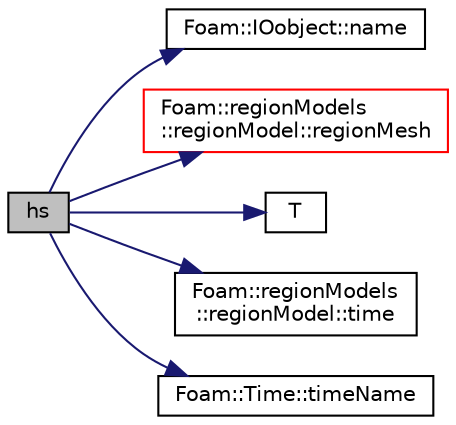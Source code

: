 digraph "hs"
{
  bgcolor="transparent";
  edge [fontname="Helvetica",fontsize="10",labelfontname="Helvetica",labelfontsize="10"];
  node [fontname="Helvetica",fontsize="10",shape=record];
  rankdir="LR";
  Node1070 [label="hs",height=0.2,width=0.4,color="black", fillcolor="grey75", style="filled", fontcolor="black"];
  Node1070 -> Node1071 [color="midnightblue",fontsize="10",style="solid",fontname="Helvetica"];
  Node1071 [label="Foam::IOobject::name",height=0.2,width=0.4,color="black",URL="$a27249.html#acc80e00a8ac919288fb55bd14cc88bf6",tooltip="Return name. "];
  Node1070 -> Node1072 [color="midnightblue",fontsize="10",style="solid",fontname="Helvetica"];
  Node1072 [label="Foam::regionModels\l::regionModel::regionMesh",height=0.2,width=0.4,color="red",URL="$a30073.html#a89a37969c20983ee143c612486ce5313",tooltip="Return the region mesh database. "];
  Node1070 -> Node1124 [color="midnightblue",fontsize="10",style="solid",fontname="Helvetica"];
  Node1124 [label="T",height=0.2,width=0.4,color="black",URL="$a30265.html#a4cdc587a2b31f4bae995d375d3e9aeab",tooltip="Return the film mean temperature [K]. "];
  Node1070 -> Node1125 [color="midnightblue",fontsize="10",style="solid",fontname="Helvetica"];
  Node1125 [label="Foam::regionModels\l::regionModel::time",height=0.2,width=0.4,color="black",URL="$a30073.html#a1ed86245b170b9f651f62650b1827500",tooltip="Return the reference to the time database. "];
  Node1070 -> Node1126 [color="midnightblue",fontsize="10",style="solid",fontname="Helvetica"];
  Node1126 [label="Foam::Time::timeName",height=0.2,width=0.4,color="black",URL="$a27457.html#a5ae6a110de1b22323e19a46943c7f0c1",tooltip="Return time name of given scalar time. "];
}
